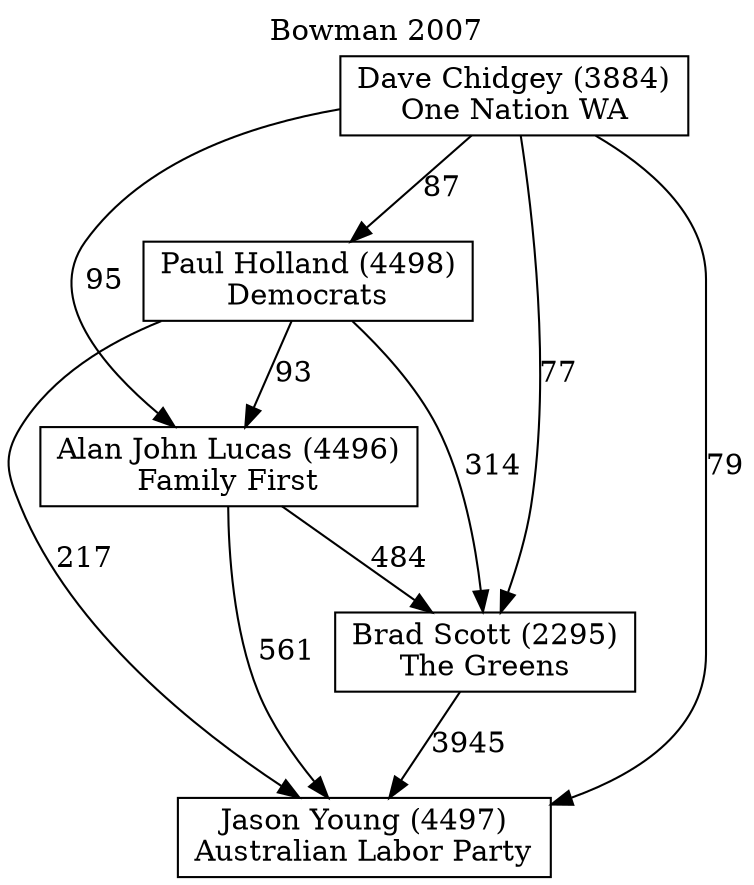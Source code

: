 // House preference flow
digraph "Jason Young (4497)_Bowman_2007" {
	graph [label="Bowman 2007" labelloc=t mclimit=10]
	node [shape=box]
	"Jason Young (4497)" [label="Jason Young (4497)
Australian Labor Party"]
	"Brad Scott (2295)" [label="Brad Scott (2295)
The Greens"]
	"Alan John Lucas (4496)" [label="Alan John Lucas (4496)
Family First"]
	"Paul Holland (4498)" [label="Paul Holland (4498)
Democrats"]
	"Dave Chidgey (3884)" [label="Dave Chidgey (3884)
One Nation WA"]
	"Brad Scott (2295)" -> "Jason Young (4497)" [label=3945]
	"Alan John Lucas (4496)" -> "Brad Scott (2295)" [label=484]
	"Paul Holland (4498)" -> "Alan John Lucas (4496)" [label=93]
	"Dave Chidgey (3884)" -> "Paul Holland (4498)" [label=87]
	"Alan John Lucas (4496)" -> "Jason Young (4497)" [label=561]
	"Paul Holland (4498)" -> "Jason Young (4497)" [label=217]
	"Dave Chidgey (3884)" -> "Jason Young (4497)" [label=79]
	"Dave Chidgey (3884)" -> "Alan John Lucas (4496)" [label=95]
	"Paul Holland (4498)" -> "Brad Scott (2295)" [label=314]
	"Dave Chidgey (3884)" -> "Brad Scott (2295)" [label=77]
}
